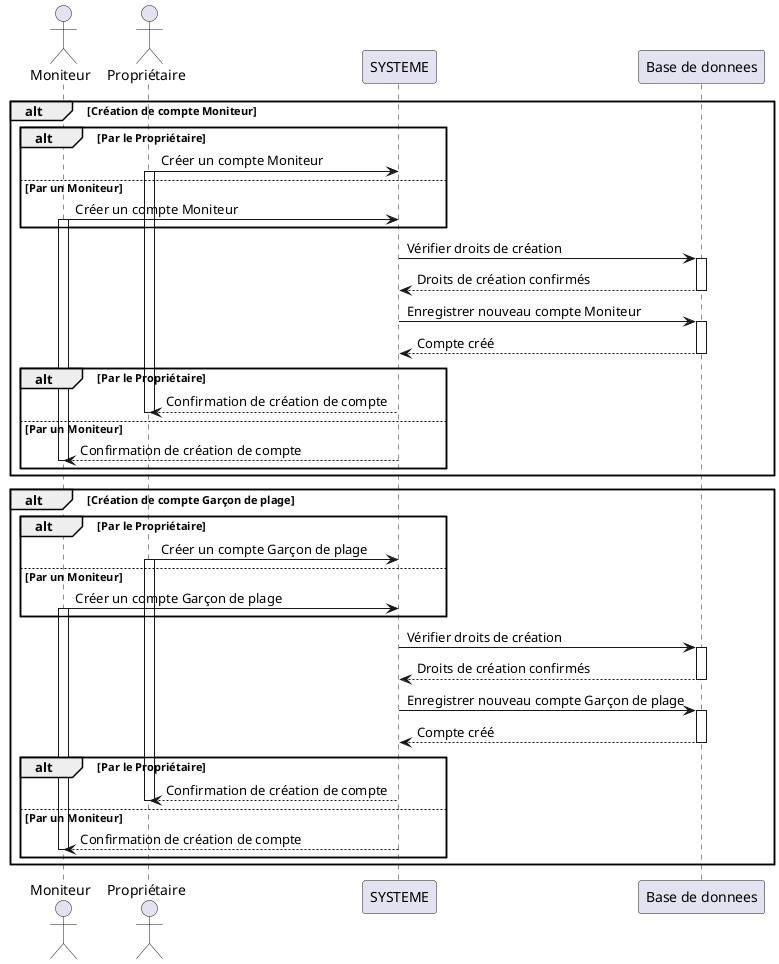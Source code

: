 @startuml
actor "Moniteur" as M
actor "Propriétaire" as P
participant "SYSTEME" as App
participant "Base de donnees" as DB

alt Création de compte Moniteur
    alt Par le Propriétaire
        P -> App : Créer un compte Moniteur
        activate P
    else Par un Moniteur
        M -> App : Créer un compte Moniteur
        activate M
    end

    App -> DB : Vérifier droits de création
    activate DB
    DB --> App : Droits de création confirmés
    deactivate DB

    App -> DB : Enregistrer nouveau compte Moniteur
    activate DB
    DB --> App : Compte créé
    deactivate DB

    alt Par le Propriétaire
        App --> P : Confirmation de création de compte
        deactivate P
    else Par un Moniteur
        App --> M : Confirmation de création de compte
        deactivate M
    end
end

alt Création de compte Garçon de plage
    alt Par le Propriétaire
        P -> App : Créer un compte Garçon de plage
        activate P
    else Par un Moniteur
        M -> App : Créer un compte Garçon de plage
        activate M
    end

    App -> DB : Vérifier droits de création
    activate DB
    DB --> App : Droits de création confirmés
    deactivate DB

    App -> DB : Enregistrer nouveau compte Garçon de plage
    activate DB
    DB --> App : Compte créé
    deactivate DB

    alt Par le Propriétaire
        App --> P : Confirmation de création de compte
        deactivate P
    else Par un Moniteur
        App --> M : Confirmation de création de compte
        deactivate M
    end
end

@enduml
